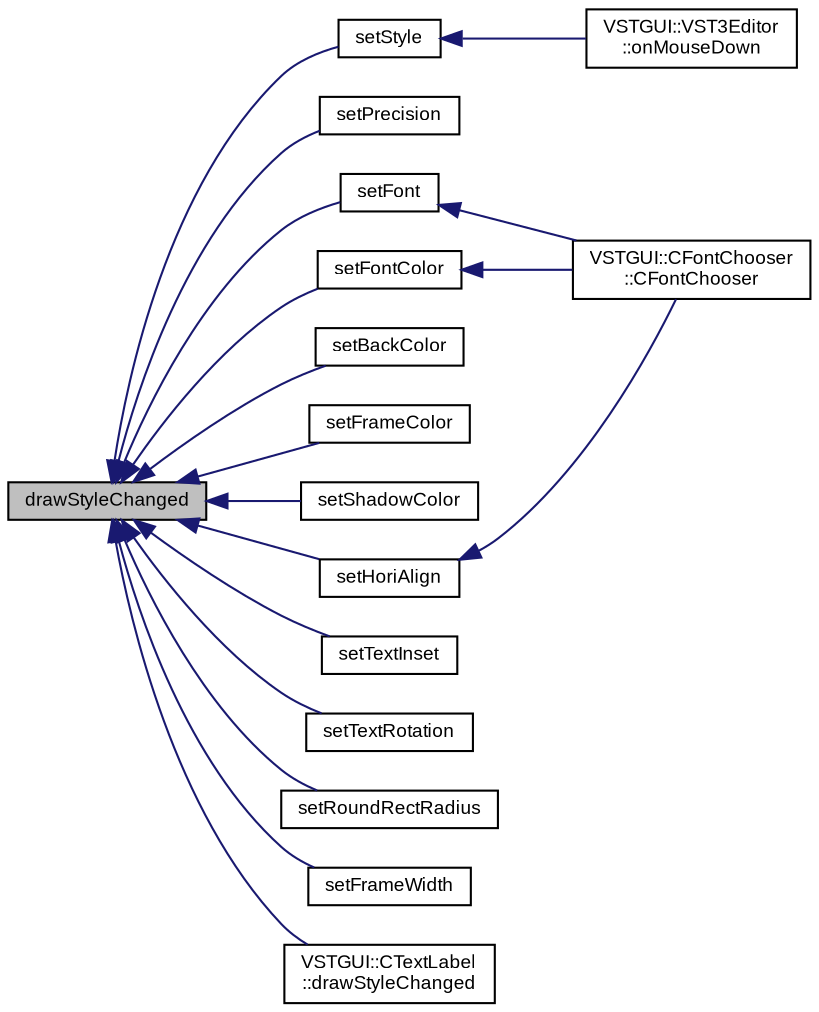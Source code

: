 digraph "drawStyleChanged"
{
  bgcolor="transparent";
  edge [fontname="Arial",fontsize="9",labelfontname="Arial",labelfontsize="9"];
  node [fontname="Arial",fontsize="9",shape=record];
  rankdir="LR";
  Node1 [label="drawStyleChanged",height=0.2,width=0.4,color="black", fillcolor="grey75", style="filled" fontcolor="black"];
  Node1 -> Node2 [dir="back",color="midnightblue",fontsize="9",style="solid",fontname="Arial"];
  Node2 [label="setStyle",height=0.2,width=0.4,color="black",URL="$class_v_s_t_g_u_i_1_1_c_param_display.html#ade43dd17e915ee6df8b0c96b3fde4954"];
  Node2 -> Node3 [dir="back",color="midnightblue",fontsize="9",style="solid",fontname="Arial"];
  Node3 [label="VSTGUI::VST3Editor\l::onMouseDown",height=0.2,width=0.4,color="black",URL="$class_v_s_t_g_u_i_1_1_v_s_t3_editor.html#a4305e69d2e6fc870a37b123050120e13",tooltip="a mouse down event happend on the frame at position where. If the observer handles this..."];
  Node1 -> Node4 [dir="back",color="midnightblue",fontsize="9",style="solid",fontname="Arial"];
  Node4 [label="setPrecision",height=0.2,width=0.4,color="black",URL="$class_v_s_t_g_u_i_1_1_c_param_display.html#a760ea0bc573e850b684da311ab3f25ae"];
  Node1 -> Node5 [dir="back",color="midnightblue",fontsize="9",style="solid",fontname="Arial"];
  Node5 [label="setFont",height=0.2,width=0.4,color="black",URL="$class_v_s_t_g_u_i_1_1_c_param_display.html#a9c063ae13696f9d0a2abd7979c1debe6"];
  Node5 -> Node6 [dir="back",color="midnightblue",fontsize="9",style="solid",fontname="Arial"];
  Node6 [label="VSTGUI::CFontChooser\l::CFontChooser",height=0.2,width=0.4,color="black",URL="$class_v_s_t_g_u_i_1_1_c_font_chooser.html#a1a4d6cbd6b3c39bdff979a626e42016e"];
  Node1 -> Node7 [dir="back",color="midnightblue",fontsize="9",style="solid",fontname="Arial"];
  Node7 [label="setFontColor",height=0.2,width=0.4,color="black",URL="$class_v_s_t_g_u_i_1_1_c_param_display.html#aeaf6af4b5d771d43a2692ea3e1ef5342"];
  Node7 -> Node6 [dir="back",color="midnightblue",fontsize="9",style="solid",fontname="Arial"];
  Node1 -> Node8 [dir="back",color="midnightblue",fontsize="9",style="solid",fontname="Arial"];
  Node8 [label="setBackColor",height=0.2,width=0.4,color="black",URL="$class_v_s_t_g_u_i_1_1_c_param_display.html#a40330e605721feb6290ede56c0dd4657"];
  Node1 -> Node9 [dir="back",color="midnightblue",fontsize="9",style="solid",fontname="Arial"];
  Node9 [label="setFrameColor",height=0.2,width=0.4,color="black",URL="$class_v_s_t_g_u_i_1_1_c_param_display.html#abb0048dae5ffaf30e9350d81b263c4be"];
  Node1 -> Node10 [dir="back",color="midnightblue",fontsize="9",style="solid",fontname="Arial"];
  Node10 [label="setShadowColor",height=0.2,width=0.4,color="black",URL="$class_v_s_t_g_u_i_1_1_c_param_display.html#a0da2921daab737ff234d0be636a917b6"];
  Node1 -> Node11 [dir="back",color="midnightblue",fontsize="9",style="solid",fontname="Arial"];
  Node11 [label="setHoriAlign",height=0.2,width=0.4,color="black",URL="$class_v_s_t_g_u_i_1_1_c_param_display.html#ab196e12537327bff0009e8d2db382599"];
  Node11 -> Node6 [dir="back",color="midnightblue",fontsize="9",style="solid",fontname="Arial"];
  Node1 -> Node12 [dir="back",color="midnightblue",fontsize="9",style="solid",fontname="Arial"];
  Node12 [label="setTextInset",height=0.2,width=0.4,color="black",URL="$class_v_s_t_g_u_i_1_1_c_param_display.html#a2cc4427ed48bddbe5d067f113b28ebdb"];
  Node1 -> Node13 [dir="back",color="midnightblue",fontsize="9",style="solid",fontname="Arial"];
  Node13 [label="setTextRotation",height=0.2,width=0.4,color="black",URL="$class_v_s_t_g_u_i_1_1_c_param_display.html#a683464985c732c82175f0acfadcaa541"];
  Node1 -> Node14 [dir="back",color="midnightblue",fontsize="9",style="solid",fontname="Arial"];
  Node14 [label="setRoundRectRadius",height=0.2,width=0.4,color="black",URL="$class_v_s_t_g_u_i_1_1_c_param_display.html#a3984c01d05fab15e51af55325f5f919b"];
  Node1 -> Node15 [dir="back",color="midnightblue",fontsize="9",style="solid",fontname="Arial"];
  Node15 [label="setFrameWidth",height=0.2,width=0.4,color="black",URL="$class_v_s_t_g_u_i_1_1_c_param_display.html#ae9260a021d412d1447e27ed58ce0322d"];
  Node1 -> Node16 [dir="back",color="midnightblue",fontsize="9",style="solid",fontname="Arial"];
  Node16 [label="VSTGUI::CTextLabel\l::drawStyleChanged",height=0.2,width=0.4,color="black",URL="$class_v_s_t_g_u_i_1_1_c_text_label.html#aebea43ccfbc91da6f5095268374de408"];
}
